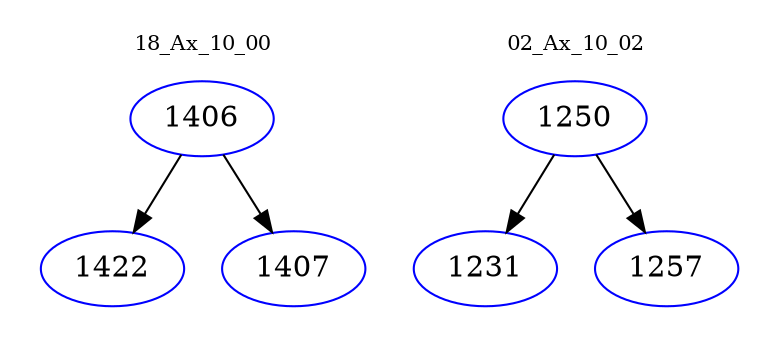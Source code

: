 digraph{
subgraph cluster_0 {
color = white
label = "18_Ax_10_00";
fontsize=10;
T0_1406 [label="1406", color="blue"]
T0_1406 -> T0_1422 [color="black"]
T0_1422 [label="1422", color="blue"]
T0_1406 -> T0_1407 [color="black"]
T0_1407 [label="1407", color="blue"]
}
subgraph cluster_1 {
color = white
label = "02_Ax_10_02";
fontsize=10;
T1_1250 [label="1250", color="blue"]
T1_1250 -> T1_1231 [color="black"]
T1_1231 [label="1231", color="blue"]
T1_1250 -> T1_1257 [color="black"]
T1_1257 [label="1257", color="blue"]
}
}
